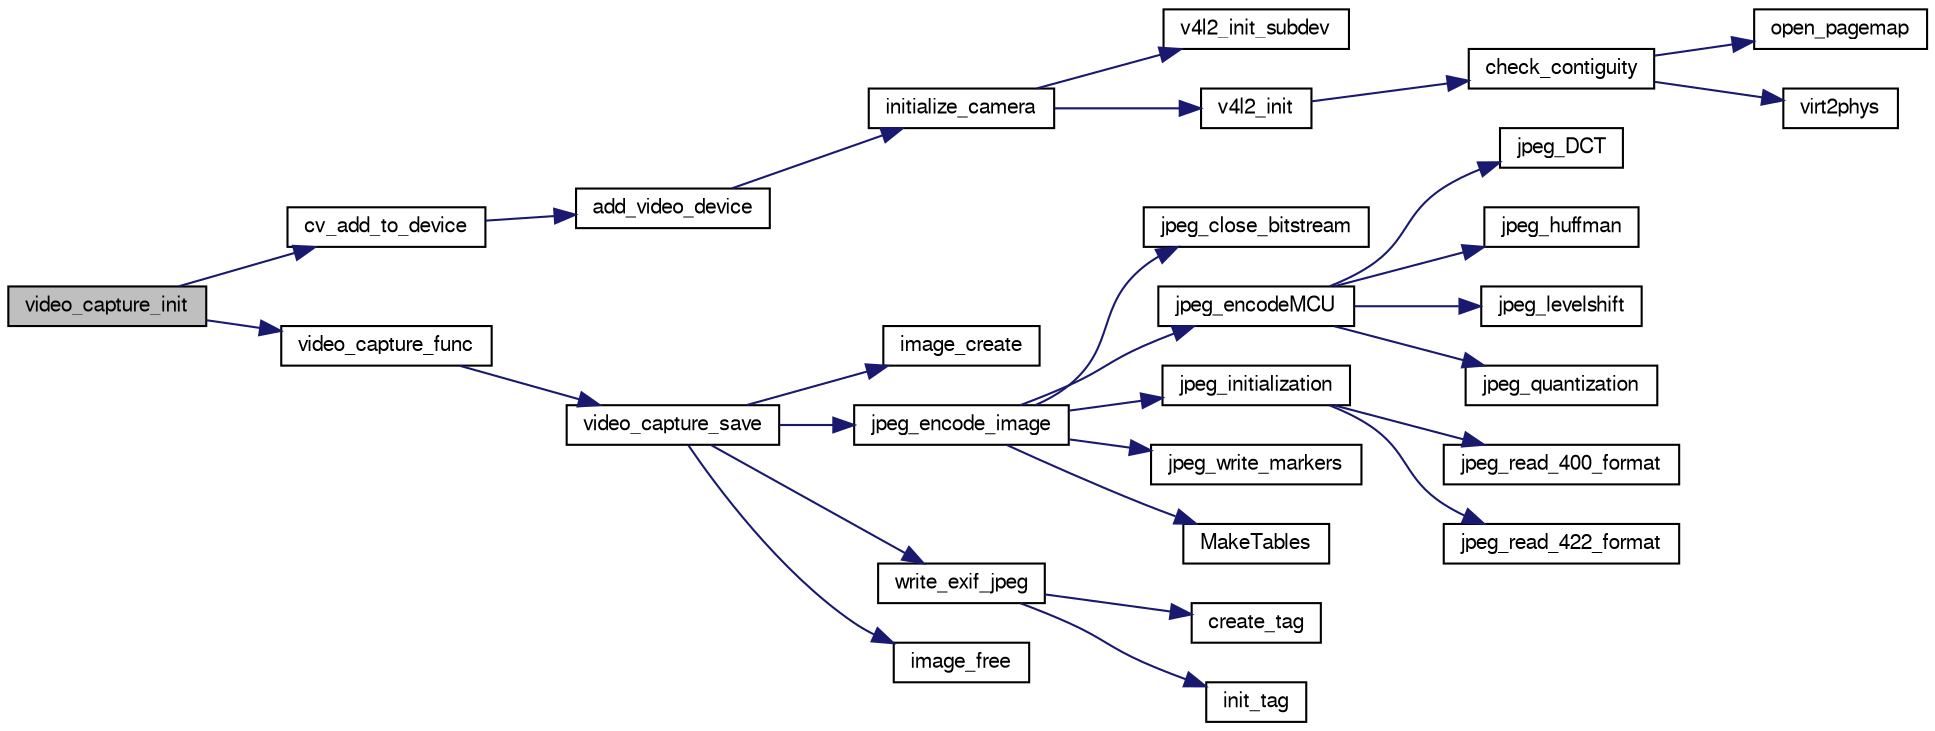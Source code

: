 digraph "video_capture_init"
{
  edge [fontname="FreeSans",fontsize="10",labelfontname="FreeSans",labelfontsize="10"];
  node [fontname="FreeSans",fontsize="10",shape=record];
  rankdir="LR";
  Node1 [label="video_capture_init",height=0.2,width=0.4,color="black", fillcolor="grey75", style="filled", fontcolor="black"];
  Node1 -> Node2 [color="midnightblue",fontsize="10",style="solid",fontname="FreeSans"];
  Node2 [label="cv_add_to_device",height=0.2,width=0.4,color="black", fillcolor="white", style="filled",URL="$cv_8c.html#a27c5a4c16f124cdc564d637fcc733b97"];
  Node2 -> Node3 [color="midnightblue",fontsize="10",style="solid",fontname="FreeSans"];
  Node3 [label="add_video_device",height=0.2,width=0.4,color="black", fillcolor="white", style="filled",URL="$cv_8h.html#a9e0afd727457cecc0e207aa03c4d48a5",tooltip="Keep track of video devices added by modules. "];
  Node3 -> Node4 [color="midnightblue",fontsize="10",style="solid",fontname="FreeSans"];
  Node4 [label="initialize_camera",height=0.2,width=0.4,color="black", fillcolor="white", style="filled",URL="$video__thread_8c.html#acc71ed66abdc3fa0cecd95cc408c670e"];
  Node4 -> Node5 [color="midnightblue",fontsize="10",style="solid",fontname="FreeSans"];
  Node5 [label="v4l2_init_subdev",height=0.2,width=0.4,color="black", fillcolor="white", style="filled",URL="$v4l2_8c.html#a3798643b3e99cd32ef724fc928d92e51",tooltip="Initialize a V4L2 subdevice. "];
  Node4 -> Node6 [color="midnightblue",fontsize="10",style="solid",fontname="FreeSans"];
  Node6 [label="v4l2_init",height=0.2,width=0.4,color="black", fillcolor="white", style="filled",URL="$v4l2_8c.html#a1f683e79a4639d4e189f059f6c4ae268",tooltip="Initialize a V4L2(Video for Linux 2) device. "];
  Node6 -> Node7 [color="midnightblue",fontsize="10",style="solid",fontname="FreeSans"];
  Node7 [label="check_contiguity",height=0.2,width=0.4,color="black", fillcolor="white", style="filled",URL="$virt2phys_8c.html#ac0b66a5b5e335c413a78b5e9f677ba83"];
  Node7 -> Node8 [color="midnightblue",fontsize="10",style="solid",fontname="FreeSans"];
  Node8 [label="open_pagemap",height=0.2,width=0.4,color="black", fillcolor="white", style="filled",URL="$virt2phys_8c.html#ac4c8df40f3a8bc1086f2637b1c78b101"];
  Node7 -> Node9 [color="midnightblue",fontsize="10",style="solid",fontname="FreeSans"];
  Node9 [label="virt2phys",height=0.2,width=0.4,color="black", fillcolor="white", style="filled",URL="$virt2phys_8c.html#a4c9379905f0c688e828e6e1a23d18153"];
  Node1 -> Node10 [color="midnightblue",fontsize="10",style="solid",fontname="FreeSans"];
  Node10 [label="video_capture_func",height=0.2,width=0.4,color="black", fillcolor="white", style="filled",URL="$video__capture_8c.html#a3e437d208a036f18893d795ea51bad16"];
  Node10 -> Node11 [color="midnightblue",fontsize="10",style="solid",fontname="FreeSans"];
  Node11 [label="video_capture_save",height=0.2,width=0.4,color="black", fillcolor="white", style="filled",URL="$video__capture_8c.html#a827eff900b2ec2115c0098701f7a2706"];
  Node11 -> Node12 [color="midnightblue",fontsize="10",style="solid",fontname="FreeSans"];
  Node12 [label="image_create",height=0.2,width=0.4,color="black", fillcolor="white", style="filled",URL="$image_8c.html#ab5cc0250c461b9d2f043e4884f6b9a53",tooltip="Create a new image. "];
  Node11 -> Node13 [color="midnightblue",fontsize="10",style="solid",fontname="FreeSans"];
  Node13 [label="jpeg_encode_image",height=0.2,width=0.4,color="black", fillcolor="white", style="filled",URL="$jpeg_8c.html#ac1a4731c71f3529891f1750260db2626",tooltip="Encode an YUV422 image. "];
  Node13 -> Node14 [color="midnightblue",fontsize="10",style="solid",fontname="FreeSans"];
  Node14 [label="jpeg_close_bitstream",height=0.2,width=0.4,color="black", fillcolor="white", style="filled",URL="$jpeg_8c.html#a817a4e96b0d0c0e1251e2db08467c2a1"];
  Node13 -> Node15 [color="midnightblue",fontsize="10",style="solid",fontname="FreeSans"];
  Node15 [label="jpeg_encodeMCU",height=0.2,width=0.4,color="black", fillcolor="white", style="filled",URL="$jpeg_8c.html#aa65677a00f264d53b744f64b386139e1"];
  Node15 -> Node16 [color="midnightblue",fontsize="10",style="solid",fontname="FreeSans"];
  Node16 [label="jpeg_DCT",height=0.2,width=0.4,color="black", fillcolor="white", style="filled",URL="$jpeg_8c.html#a5b96ae28e2300858e6af3061ac8f96b9"];
  Node15 -> Node17 [color="midnightblue",fontsize="10",style="solid",fontname="FreeSans"];
  Node17 [label="jpeg_huffman",height=0.2,width=0.4,color="black", fillcolor="white", style="filled",URL="$jpeg_8c.html#a20c1f652043de7bc8171be6591bd3480"];
  Node15 -> Node18 [color="midnightblue",fontsize="10",style="solid",fontname="FreeSans"];
  Node18 [label="jpeg_levelshift",height=0.2,width=0.4,color="black", fillcolor="white", style="filled",URL="$jpeg_8c.html#a1b9aa7581d09ec6412a14ec76334667c"];
  Node15 -> Node19 [color="midnightblue",fontsize="10",style="solid",fontname="FreeSans"];
  Node19 [label="jpeg_quantization",height=0.2,width=0.4,color="black", fillcolor="white", style="filled",URL="$jpeg_8c.html#a185e0318b222708896d55e8d98c0576b"];
  Node13 -> Node20 [color="midnightblue",fontsize="10",style="solid",fontname="FreeSans"];
  Node20 [label="jpeg_initialization",height=0.2,width=0.4,color="black", fillcolor="white", style="filled",URL="$jpeg_8c.html#a688433e5f55000ae893f2d5c29097691"];
  Node20 -> Node21 [color="midnightblue",fontsize="10",style="solid",fontname="FreeSans"];
  Node21 [label="jpeg_read_400_format",height=0.2,width=0.4,color="black", fillcolor="white", style="filled",URL="$jpeg_8c.html#a496e270428d382bcbda831334590eaf6"];
  Node20 -> Node22 [color="midnightblue",fontsize="10",style="solid",fontname="FreeSans"];
  Node22 [label="jpeg_read_422_format",height=0.2,width=0.4,color="black", fillcolor="white", style="filled",URL="$jpeg_8c.html#a206021dc908d46e0a1d72ed9c40b10e9"];
  Node13 -> Node23 [color="midnightblue",fontsize="10",style="solid",fontname="FreeSans"];
  Node23 [label="jpeg_write_markers",height=0.2,width=0.4,color="black", fillcolor="white", style="filled",URL="$jpeg_8c.html#a0908916b4be15d17fa2ad6e441b633f1"];
  Node13 -> Node24 [color="midnightblue",fontsize="10",style="solid",fontname="FreeSans"];
  Node24 [label="MakeTables",height=0.2,width=0.4,color="black", fillcolor="white", style="filled",URL="$jpeg_8c.html#a8a9557560cb4c8d4e60756e99b5a5f13"];
  Node11 -> Node25 [color="midnightblue",fontsize="10",style="solid",fontname="FreeSans"];
  Node25 [label="write_exif_jpeg",height=0.2,width=0.4,color="black", fillcolor="white", style="filled",URL="$exif__module_8c.html#a5e636f6bee9bd1ab6d04ec780509dca5"];
  Node25 -> Node26 [color="midnightblue",fontsize="10",style="solid",fontname="FreeSans"];
  Node26 [label="create_tag",height=0.2,width=0.4,color="black", fillcolor="white", style="filled",URL="$exif__module_8c.html#a62dd27ed931462c0526e4632461c7acf"];
  Node25 -> Node27 [color="midnightblue",fontsize="10",style="solid",fontname="FreeSans"];
  Node27 [label="init_tag",height=0.2,width=0.4,color="black", fillcolor="white", style="filled",URL="$exif__module_8c.html#a76556aceaec9700c7267093b6d4fa99f"];
  Node11 -> Node28 [color="midnightblue",fontsize="10",style="solid",fontname="FreeSans"];
  Node28 [label="image_free",height=0.2,width=0.4,color="black", fillcolor="white", style="filled",URL="$image_8c.html#aa09d6434519478ba26eab12a96d600ba",tooltip="Free the image. "];
}
